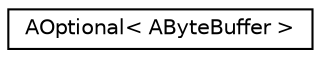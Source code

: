 digraph "Graphical Class Hierarchy"
{
 // LATEX_PDF_SIZE
  edge [fontname="Helvetica",fontsize="10",labelfontname="Helvetica",labelfontsize="10"];
  node [fontname="Helvetica",fontsize="10",shape=record];
  rankdir="LR";
  Node0 [label="AOptional\< AByteBuffer \>",height=0.2,width=0.4,color="black", fillcolor="white", style="filled",URL="$classAOptional.html",tooltip=" "];
}
